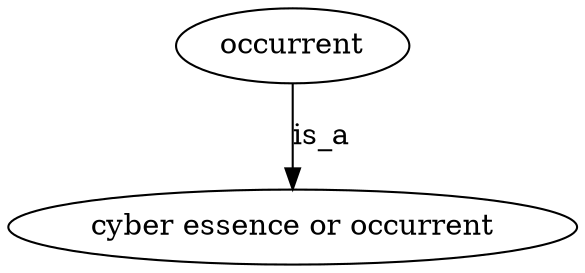 digraph {
	graph [bb="0,0,272.98,123"];
	node [label="\N"];
	occurrent	[height=0.5,
		label=occurrent,
		pos="136.49,105",
		width=1.5526];
	"cyber essence or occurrent"	[height=0.5,
		pos="136.49,18",
		width=3.7913];
	occurrent -> "cyber essence or occurrent"	[label=is_a,
		lp="150.49,61.5",
		pos="e,136.49,36.175 136.49,86.799 136.49,75.163 136.49,59.548 136.49,46.237"];
}
